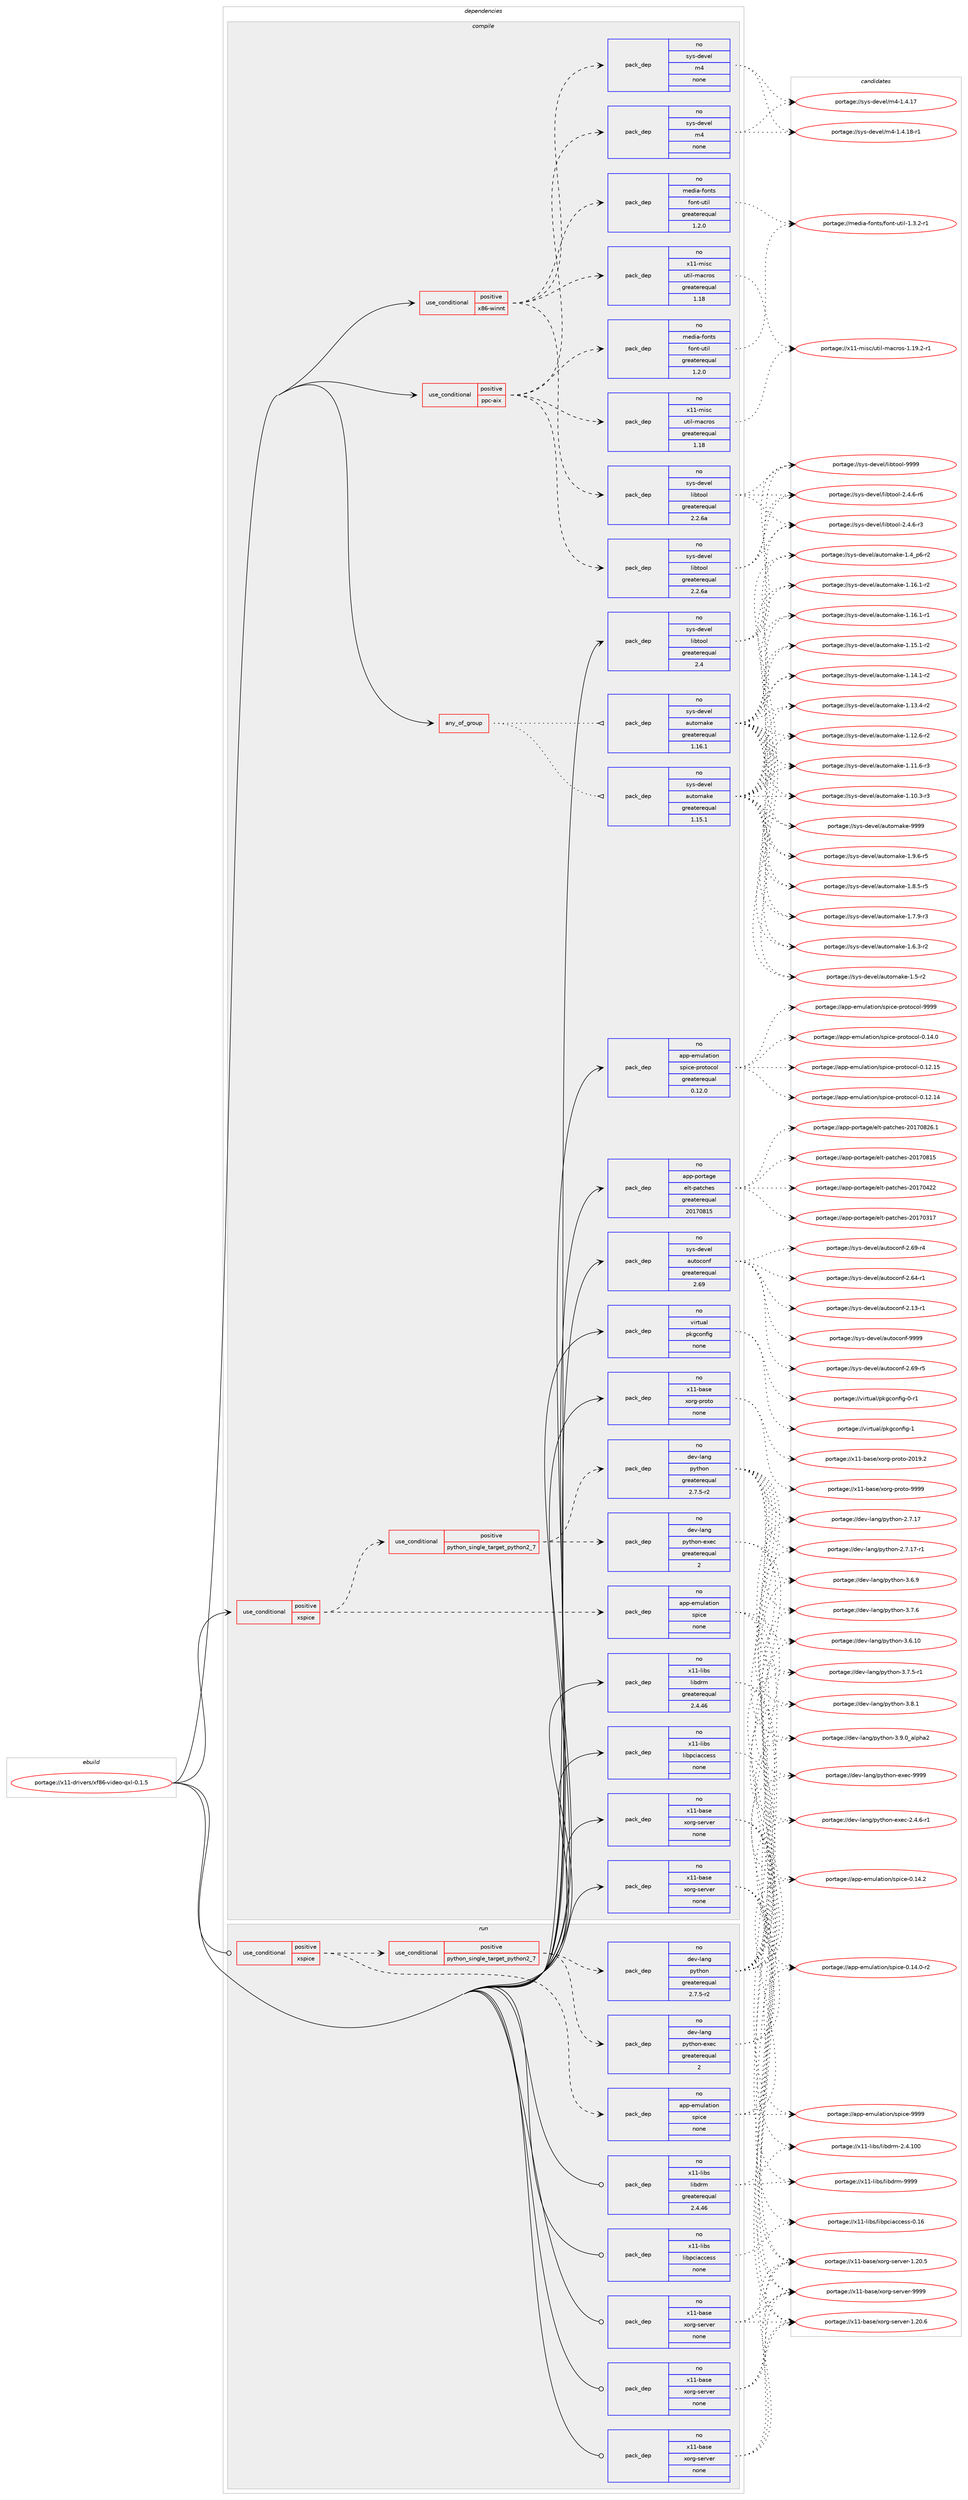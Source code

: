 digraph prolog {

# *************
# Graph options
# *************

newrank=true;
concentrate=true;
compound=true;
graph [rankdir=LR,fontname=Helvetica,fontsize=10,ranksep=1.5];#, ranksep=2.5, nodesep=0.2];
edge  [arrowhead=vee];
node  [fontname=Helvetica,fontsize=10];

# **********
# The ebuild
# **********

subgraph cluster_leftcol {
color=gray;
rank=same;
label=<<i>ebuild</i>>;
id [label="portage://x11-drivers/xf86-video-qxl-0.1.5", color=red, width=4, href="../x11-drivers/xf86-video-qxl-0.1.5.svg"];
}

# ****************
# The dependencies
# ****************

subgraph cluster_midcol {
color=gray;
label=<<i>dependencies</i>>;
subgraph cluster_compile {
fillcolor="#eeeeee";
style=filled;
label=<<i>compile</i>>;
subgraph any369 {
dependency21132 [label=<<TABLE BORDER="0" CELLBORDER="1" CELLSPACING="0" CELLPADDING="4"><TR><TD CELLPADDING="10">any_of_group</TD></TR></TABLE>>, shape=none, color=red];subgraph pack17660 {
dependency21133 [label=<<TABLE BORDER="0" CELLBORDER="1" CELLSPACING="0" CELLPADDING="4" WIDTH="220"><TR><TD ROWSPAN="6" CELLPADDING="30">pack_dep</TD></TR><TR><TD WIDTH="110">no</TD></TR><TR><TD>sys-devel</TD></TR><TR><TD>automake</TD></TR><TR><TD>greaterequal</TD></TR><TR><TD>1.16.1</TD></TR></TABLE>>, shape=none, color=blue];
}
dependency21132:e -> dependency21133:w [weight=20,style="dotted",arrowhead="oinv"];
subgraph pack17661 {
dependency21134 [label=<<TABLE BORDER="0" CELLBORDER="1" CELLSPACING="0" CELLPADDING="4" WIDTH="220"><TR><TD ROWSPAN="6" CELLPADDING="30">pack_dep</TD></TR><TR><TD WIDTH="110">no</TD></TR><TR><TD>sys-devel</TD></TR><TR><TD>automake</TD></TR><TR><TD>greaterequal</TD></TR><TR><TD>1.15.1</TD></TR></TABLE>>, shape=none, color=blue];
}
dependency21132:e -> dependency21134:w [weight=20,style="dotted",arrowhead="oinv"];
}
id:e -> dependency21132:w [weight=20,style="solid",arrowhead="vee"];
subgraph cond3090 {
dependency21135 [label=<<TABLE BORDER="0" CELLBORDER="1" CELLSPACING="0" CELLPADDING="4"><TR><TD ROWSPAN="3" CELLPADDING="10">use_conditional</TD></TR><TR><TD>positive</TD></TR><TR><TD>ppc-aix</TD></TR></TABLE>>, shape=none, color=red];
subgraph pack17662 {
dependency21136 [label=<<TABLE BORDER="0" CELLBORDER="1" CELLSPACING="0" CELLPADDING="4" WIDTH="220"><TR><TD ROWSPAN="6" CELLPADDING="30">pack_dep</TD></TR><TR><TD WIDTH="110">no</TD></TR><TR><TD>sys-devel</TD></TR><TR><TD>libtool</TD></TR><TR><TD>greaterequal</TD></TR><TR><TD>2.2.6a</TD></TR></TABLE>>, shape=none, color=blue];
}
dependency21135:e -> dependency21136:w [weight=20,style="dashed",arrowhead="vee"];
subgraph pack17663 {
dependency21137 [label=<<TABLE BORDER="0" CELLBORDER="1" CELLSPACING="0" CELLPADDING="4" WIDTH="220"><TR><TD ROWSPAN="6" CELLPADDING="30">pack_dep</TD></TR><TR><TD WIDTH="110">no</TD></TR><TR><TD>sys-devel</TD></TR><TR><TD>m4</TD></TR><TR><TD>none</TD></TR><TR><TD></TD></TR></TABLE>>, shape=none, color=blue];
}
dependency21135:e -> dependency21137:w [weight=20,style="dashed",arrowhead="vee"];
subgraph pack17664 {
dependency21138 [label=<<TABLE BORDER="0" CELLBORDER="1" CELLSPACING="0" CELLPADDING="4" WIDTH="220"><TR><TD ROWSPAN="6" CELLPADDING="30">pack_dep</TD></TR><TR><TD WIDTH="110">no</TD></TR><TR><TD>x11-misc</TD></TR><TR><TD>util-macros</TD></TR><TR><TD>greaterequal</TD></TR><TR><TD>1.18</TD></TR></TABLE>>, shape=none, color=blue];
}
dependency21135:e -> dependency21138:w [weight=20,style="dashed",arrowhead="vee"];
subgraph pack17665 {
dependency21139 [label=<<TABLE BORDER="0" CELLBORDER="1" CELLSPACING="0" CELLPADDING="4" WIDTH="220"><TR><TD ROWSPAN="6" CELLPADDING="30">pack_dep</TD></TR><TR><TD WIDTH="110">no</TD></TR><TR><TD>media-fonts</TD></TR><TR><TD>font-util</TD></TR><TR><TD>greaterequal</TD></TR><TR><TD>1.2.0</TD></TR></TABLE>>, shape=none, color=blue];
}
dependency21135:e -> dependency21139:w [weight=20,style="dashed",arrowhead="vee"];
}
id:e -> dependency21135:w [weight=20,style="solid",arrowhead="vee"];
subgraph cond3091 {
dependency21140 [label=<<TABLE BORDER="0" CELLBORDER="1" CELLSPACING="0" CELLPADDING="4"><TR><TD ROWSPAN="3" CELLPADDING="10">use_conditional</TD></TR><TR><TD>positive</TD></TR><TR><TD>x86-winnt</TD></TR></TABLE>>, shape=none, color=red];
subgraph pack17666 {
dependency21141 [label=<<TABLE BORDER="0" CELLBORDER="1" CELLSPACING="0" CELLPADDING="4" WIDTH="220"><TR><TD ROWSPAN="6" CELLPADDING="30">pack_dep</TD></TR><TR><TD WIDTH="110">no</TD></TR><TR><TD>sys-devel</TD></TR><TR><TD>libtool</TD></TR><TR><TD>greaterequal</TD></TR><TR><TD>2.2.6a</TD></TR></TABLE>>, shape=none, color=blue];
}
dependency21140:e -> dependency21141:w [weight=20,style="dashed",arrowhead="vee"];
subgraph pack17667 {
dependency21142 [label=<<TABLE BORDER="0" CELLBORDER="1" CELLSPACING="0" CELLPADDING="4" WIDTH="220"><TR><TD ROWSPAN="6" CELLPADDING="30">pack_dep</TD></TR><TR><TD WIDTH="110">no</TD></TR><TR><TD>sys-devel</TD></TR><TR><TD>m4</TD></TR><TR><TD>none</TD></TR><TR><TD></TD></TR></TABLE>>, shape=none, color=blue];
}
dependency21140:e -> dependency21142:w [weight=20,style="dashed",arrowhead="vee"];
subgraph pack17668 {
dependency21143 [label=<<TABLE BORDER="0" CELLBORDER="1" CELLSPACING="0" CELLPADDING="4" WIDTH="220"><TR><TD ROWSPAN="6" CELLPADDING="30">pack_dep</TD></TR><TR><TD WIDTH="110">no</TD></TR><TR><TD>x11-misc</TD></TR><TR><TD>util-macros</TD></TR><TR><TD>greaterequal</TD></TR><TR><TD>1.18</TD></TR></TABLE>>, shape=none, color=blue];
}
dependency21140:e -> dependency21143:w [weight=20,style="dashed",arrowhead="vee"];
subgraph pack17669 {
dependency21144 [label=<<TABLE BORDER="0" CELLBORDER="1" CELLSPACING="0" CELLPADDING="4" WIDTH="220"><TR><TD ROWSPAN="6" CELLPADDING="30">pack_dep</TD></TR><TR><TD WIDTH="110">no</TD></TR><TR><TD>media-fonts</TD></TR><TR><TD>font-util</TD></TR><TR><TD>greaterequal</TD></TR><TR><TD>1.2.0</TD></TR></TABLE>>, shape=none, color=blue];
}
dependency21140:e -> dependency21144:w [weight=20,style="dashed",arrowhead="vee"];
}
id:e -> dependency21140:w [weight=20,style="solid",arrowhead="vee"];
subgraph cond3092 {
dependency21145 [label=<<TABLE BORDER="0" CELLBORDER="1" CELLSPACING="0" CELLPADDING="4"><TR><TD ROWSPAN="3" CELLPADDING="10">use_conditional</TD></TR><TR><TD>positive</TD></TR><TR><TD>xspice</TD></TR></TABLE>>, shape=none, color=red];
subgraph pack17670 {
dependency21146 [label=<<TABLE BORDER="0" CELLBORDER="1" CELLSPACING="0" CELLPADDING="4" WIDTH="220"><TR><TD ROWSPAN="6" CELLPADDING="30">pack_dep</TD></TR><TR><TD WIDTH="110">no</TD></TR><TR><TD>app-emulation</TD></TR><TR><TD>spice</TD></TR><TR><TD>none</TD></TR><TR><TD></TD></TR></TABLE>>, shape=none, color=blue];
}
dependency21145:e -> dependency21146:w [weight=20,style="dashed",arrowhead="vee"];
subgraph cond3093 {
dependency21147 [label=<<TABLE BORDER="0" CELLBORDER="1" CELLSPACING="0" CELLPADDING="4"><TR><TD ROWSPAN="3" CELLPADDING="10">use_conditional</TD></TR><TR><TD>positive</TD></TR><TR><TD>python_single_target_python2_7</TD></TR></TABLE>>, shape=none, color=red];
subgraph pack17671 {
dependency21148 [label=<<TABLE BORDER="0" CELLBORDER="1" CELLSPACING="0" CELLPADDING="4" WIDTH="220"><TR><TD ROWSPAN="6" CELLPADDING="30">pack_dep</TD></TR><TR><TD WIDTH="110">no</TD></TR><TR><TD>dev-lang</TD></TR><TR><TD>python</TD></TR><TR><TD>greaterequal</TD></TR><TR><TD>2.7.5-r2</TD></TR></TABLE>>, shape=none, color=blue];
}
dependency21147:e -> dependency21148:w [weight=20,style="dashed",arrowhead="vee"];
subgraph pack17672 {
dependency21149 [label=<<TABLE BORDER="0" CELLBORDER="1" CELLSPACING="0" CELLPADDING="4" WIDTH="220"><TR><TD ROWSPAN="6" CELLPADDING="30">pack_dep</TD></TR><TR><TD WIDTH="110">no</TD></TR><TR><TD>dev-lang</TD></TR><TR><TD>python-exec</TD></TR><TR><TD>greaterequal</TD></TR><TR><TD>2</TD></TR></TABLE>>, shape=none, color=blue];
}
dependency21147:e -> dependency21149:w [weight=20,style="dashed",arrowhead="vee"];
}
dependency21145:e -> dependency21147:w [weight=20,style="dashed",arrowhead="vee"];
}
id:e -> dependency21145:w [weight=20,style="solid",arrowhead="vee"];
subgraph pack17673 {
dependency21150 [label=<<TABLE BORDER="0" CELLBORDER="1" CELLSPACING="0" CELLPADDING="4" WIDTH="220"><TR><TD ROWSPAN="6" CELLPADDING="30">pack_dep</TD></TR><TR><TD WIDTH="110">no</TD></TR><TR><TD>app-emulation</TD></TR><TR><TD>spice-protocol</TD></TR><TR><TD>greaterequal</TD></TR><TR><TD>0.12.0</TD></TR></TABLE>>, shape=none, color=blue];
}
id:e -> dependency21150:w [weight=20,style="solid",arrowhead="vee"];
subgraph pack17674 {
dependency21151 [label=<<TABLE BORDER="0" CELLBORDER="1" CELLSPACING="0" CELLPADDING="4" WIDTH="220"><TR><TD ROWSPAN="6" CELLPADDING="30">pack_dep</TD></TR><TR><TD WIDTH="110">no</TD></TR><TR><TD>app-portage</TD></TR><TR><TD>elt-patches</TD></TR><TR><TD>greaterequal</TD></TR><TR><TD>20170815</TD></TR></TABLE>>, shape=none, color=blue];
}
id:e -> dependency21151:w [weight=20,style="solid",arrowhead="vee"];
subgraph pack17675 {
dependency21152 [label=<<TABLE BORDER="0" CELLBORDER="1" CELLSPACING="0" CELLPADDING="4" WIDTH="220"><TR><TD ROWSPAN="6" CELLPADDING="30">pack_dep</TD></TR><TR><TD WIDTH="110">no</TD></TR><TR><TD>sys-devel</TD></TR><TR><TD>autoconf</TD></TR><TR><TD>greaterequal</TD></TR><TR><TD>2.69</TD></TR></TABLE>>, shape=none, color=blue];
}
id:e -> dependency21152:w [weight=20,style="solid",arrowhead="vee"];
subgraph pack17676 {
dependency21153 [label=<<TABLE BORDER="0" CELLBORDER="1" CELLSPACING="0" CELLPADDING="4" WIDTH="220"><TR><TD ROWSPAN="6" CELLPADDING="30">pack_dep</TD></TR><TR><TD WIDTH="110">no</TD></TR><TR><TD>sys-devel</TD></TR><TR><TD>libtool</TD></TR><TR><TD>greaterequal</TD></TR><TR><TD>2.4</TD></TR></TABLE>>, shape=none, color=blue];
}
id:e -> dependency21153:w [weight=20,style="solid",arrowhead="vee"];
subgraph pack17677 {
dependency21154 [label=<<TABLE BORDER="0" CELLBORDER="1" CELLSPACING="0" CELLPADDING="4" WIDTH="220"><TR><TD ROWSPAN="6" CELLPADDING="30">pack_dep</TD></TR><TR><TD WIDTH="110">no</TD></TR><TR><TD>virtual</TD></TR><TR><TD>pkgconfig</TD></TR><TR><TD>none</TD></TR><TR><TD></TD></TR></TABLE>>, shape=none, color=blue];
}
id:e -> dependency21154:w [weight=20,style="solid",arrowhead="vee"];
subgraph pack17678 {
dependency21155 [label=<<TABLE BORDER="0" CELLBORDER="1" CELLSPACING="0" CELLPADDING="4" WIDTH="220"><TR><TD ROWSPAN="6" CELLPADDING="30">pack_dep</TD></TR><TR><TD WIDTH="110">no</TD></TR><TR><TD>x11-base</TD></TR><TR><TD>xorg-proto</TD></TR><TR><TD>none</TD></TR><TR><TD></TD></TR></TABLE>>, shape=none, color=blue];
}
id:e -> dependency21155:w [weight=20,style="solid",arrowhead="vee"];
subgraph pack17679 {
dependency21156 [label=<<TABLE BORDER="0" CELLBORDER="1" CELLSPACING="0" CELLPADDING="4" WIDTH="220"><TR><TD ROWSPAN="6" CELLPADDING="30">pack_dep</TD></TR><TR><TD WIDTH="110">no</TD></TR><TR><TD>x11-base</TD></TR><TR><TD>xorg-server</TD></TR><TR><TD>none</TD></TR><TR><TD></TD></TR></TABLE>>, shape=none, color=blue];
}
id:e -> dependency21156:w [weight=20,style="solid",arrowhead="vee"];
subgraph pack17680 {
dependency21157 [label=<<TABLE BORDER="0" CELLBORDER="1" CELLSPACING="0" CELLPADDING="4" WIDTH="220"><TR><TD ROWSPAN="6" CELLPADDING="30">pack_dep</TD></TR><TR><TD WIDTH="110">no</TD></TR><TR><TD>x11-base</TD></TR><TR><TD>xorg-server</TD></TR><TR><TD>none</TD></TR><TR><TD></TD></TR></TABLE>>, shape=none, color=blue];
}
id:e -> dependency21157:w [weight=20,style="solid",arrowhead="vee"];
subgraph pack17681 {
dependency21158 [label=<<TABLE BORDER="0" CELLBORDER="1" CELLSPACING="0" CELLPADDING="4" WIDTH="220"><TR><TD ROWSPAN="6" CELLPADDING="30">pack_dep</TD></TR><TR><TD WIDTH="110">no</TD></TR><TR><TD>x11-libs</TD></TR><TR><TD>libdrm</TD></TR><TR><TD>greaterequal</TD></TR><TR><TD>2.4.46</TD></TR></TABLE>>, shape=none, color=blue];
}
id:e -> dependency21158:w [weight=20,style="solid",arrowhead="vee"];
subgraph pack17682 {
dependency21159 [label=<<TABLE BORDER="0" CELLBORDER="1" CELLSPACING="0" CELLPADDING="4" WIDTH="220"><TR><TD ROWSPAN="6" CELLPADDING="30">pack_dep</TD></TR><TR><TD WIDTH="110">no</TD></TR><TR><TD>x11-libs</TD></TR><TR><TD>libpciaccess</TD></TR><TR><TD>none</TD></TR><TR><TD></TD></TR></TABLE>>, shape=none, color=blue];
}
id:e -> dependency21159:w [weight=20,style="solid",arrowhead="vee"];
}
subgraph cluster_compileandrun {
fillcolor="#eeeeee";
style=filled;
label=<<i>compile and run</i>>;
}
subgraph cluster_run {
fillcolor="#eeeeee";
style=filled;
label=<<i>run</i>>;
subgraph cond3094 {
dependency21160 [label=<<TABLE BORDER="0" CELLBORDER="1" CELLSPACING="0" CELLPADDING="4"><TR><TD ROWSPAN="3" CELLPADDING="10">use_conditional</TD></TR><TR><TD>positive</TD></TR><TR><TD>xspice</TD></TR></TABLE>>, shape=none, color=red];
subgraph pack17683 {
dependency21161 [label=<<TABLE BORDER="0" CELLBORDER="1" CELLSPACING="0" CELLPADDING="4" WIDTH="220"><TR><TD ROWSPAN="6" CELLPADDING="30">pack_dep</TD></TR><TR><TD WIDTH="110">no</TD></TR><TR><TD>app-emulation</TD></TR><TR><TD>spice</TD></TR><TR><TD>none</TD></TR><TR><TD></TD></TR></TABLE>>, shape=none, color=blue];
}
dependency21160:e -> dependency21161:w [weight=20,style="dashed",arrowhead="vee"];
subgraph cond3095 {
dependency21162 [label=<<TABLE BORDER="0" CELLBORDER="1" CELLSPACING="0" CELLPADDING="4"><TR><TD ROWSPAN="3" CELLPADDING="10">use_conditional</TD></TR><TR><TD>positive</TD></TR><TR><TD>python_single_target_python2_7</TD></TR></TABLE>>, shape=none, color=red];
subgraph pack17684 {
dependency21163 [label=<<TABLE BORDER="0" CELLBORDER="1" CELLSPACING="0" CELLPADDING="4" WIDTH="220"><TR><TD ROWSPAN="6" CELLPADDING="30">pack_dep</TD></TR><TR><TD WIDTH="110">no</TD></TR><TR><TD>dev-lang</TD></TR><TR><TD>python</TD></TR><TR><TD>greaterequal</TD></TR><TR><TD>2.7.5-r2</TD></TR></TABLE>>, shape=none, color=blue];
}
dependency21162:e -> dependency21163:w [weight=20,style="dashed",arrowhead="vee"];
subgraph pack17685 {
dependency21164 [label=<<TABLE BORDER="0" CELLBORDER="1" CELLSPACING="0" CELLPADDING="4" WIDTH="220"><TR><TD ROWSPAN="6" CELLPADDING="30">pack_dep</TD></TR><TR><TD WIDTH="110">no</TD></TR><TR><TD>dev-lang</TD></TR><TR><TD>python-exec</TD></TR><TR><TD>greaterequal</TD></TR><TR><TD>2</TD></TR></TABLE>>, shape=none, color=blue];
}
dependency21162:e -> dependency21164:w [weight=20,style="dashed",arrowhead="vee"];
}
dependency21160:e -> dependency21162:w [weight=20,style="dashed",arrowhead="vee"];
}
id:e -> dependency21160:w [weight=20,style="solid",arrowhead="odot"];
subgraph pack17686 {
dependency21165 [label=<<TABLE BORDER="0" CELLBORDER="1" CELLSPACING="0" CELLPADDING="4" WIDTH="220"><TR><TD ROWSPAN="6" CELLPADDING="30">pack_dep</TD></TR><TR><TD WIDTH="110">no</TD></TR><TR><TD>x11-base</TD></TR><TR><TD>xorg-server</TD></TR><TR><TD>none</TD></TR><TR><TD></TD></TR></TABLE>>, shape=none, color=blue];
}
id:e -> dependency21165:w [weight=20,style="solid",arrowhead="odot"];
subgraph pack17687 {
dependency21166 [label=<<TABLE BORDER="0" CELLBORDER="1" CELLSPACING="0" CELLPADDING="4" WIDTH="220"><TR><TD ROWSPAN="6" CELLPADDING="30">pack_dep</TD></TR><TR><TD WIDTH="110">no</TD></TR><TR><TD>x11-base</TD></TR><TR><TD>xorg-server</TD></TR><TR><TD>none</TD></TR><TR><TD></TD></TR></TABLE>>, shape=none, color=blue];
}
id:e -> dependency21166:w [weight=20,style="solid",arrowhead="odot"];
subgraph pack17688 {
dependency21167 [label=<<TABLE BORDER="0" CELLBORDER="1" CELLSPACING="0" CELLPADDING="4" WIDTH="220"><TR><TD ROWSPAN="6" CELLPADDING="30">pack_dep</TD></TR><TR><TD WIDTH="110">no</TD></TR><TR><TD>x11-base</TD></TR><TR><TD>xorg-server</TD></TR><TR><TD>none</TD></TR><TR><TD></TD></TR></TABLE>>, shape=none, color=blue];
}
id:e -> dependency21167:w [weight=20,style="solid",arrowhead="odot"];
subgraph pack17689 {
dependency21168 [label=<<TABLE BORDER="0" CELLBORDER="1" CELLSPACING="0" CELLPADDING="4" WIDTH="220"><TR><TD ROWSPAN="6" CELLPADDING="30">pack_dep</TD></TR><TR><TD WIDTH="110">no</TD></TR><TR><TD>x11-libs</TD></TR><TR><TD>libdrm</TD></TR><TR><TD>greaterequal</TD></TR><TR><TD>2.4.46</TD></TR></TABLE>>, shape=none, color=blue];
}
id:e -> dependency21168:w [weight=20,style="solid",arrowhead="odot"];
subgraph pack17690 {
dependency21169 [label=<<TABLE BORDER="0" CELLBORDER="1" CELLSPACING="0" CELLPADDING="4" WIDTH="220"><TR><TD ROWSPAN="6" CELLPADDING="30">pack_dep</TD></TR><TR><TD WIDTH="110">no</TD></TR><TR><TD>x11-libs</TD></TR><TR><TD>libpciaccess</TD></TR><TR><TD>none</TD></TR><TR><TD></TD></TR></TABLE>>, shape=none, color=blue];
}
id:e -> dependency21169:w [weight=20,style="solid",arrowhead="odot"];
}
}

# **************
# The candidates
# **************

subgraph cluster_choices {
rank=same;
color=gray;
label=<<i>candidates</i>>;

subgraph choice17660 {
color=black;
nodesep=1;
choice115121115451001011181011084797117116111109971071014557575757 [label="portage://sys-devel/automake-9999", color=red, width=4,href="../sys-devel/automake-9999.svg"];
choice115121115451001011181011084797117116111109971071014549465746544511453 [label="portage://sys-devel/automake-1.9.6-r5", color=red, width=4,href="../sys-devel/automake-1.9.6-r5.svg"];
choice115121115451001011181011084797117116111109971071014549465646534511453 [label="portage://sys-devel/automake-1.8.5-r5", color=red, width=4,href="../sys-devel/automake-1.8.5-r5.svg"];
choice115121115451001011181011084797117116111109971071014549465546574511451 [label="portage://sys-devel/automake-1.7.9-r3", color=red, width=4,href="../sys-devel/automake-1.7.9-r3.svg"];
choice115121115451001011181011084797117116111109971071014549465446514511450 [label="portage://sys-devel/automake-1.6.3-r2", color=red, width=4,href="../sys-devel/automake-1.6.3-r2.svg"];
choice11512111545100101118101108479711711611110997107101454946534511450 [label="portage://sys-devel/automake-1.5-r2", color=red, width=4,href="../sys-devel/automake-1.5-r2.svg"];
choice115121115451001011181011084797117116111109971071014549465295112544511450 [label="portage://sys-devel/automake-1.4_p6-r2", color=red, width=4,href="../sys-devel/automake-1.4_p6-r2.svg"];
choice11512111545100101118101108479711711611110997107101454946495446494511450 [label="portage://sys-devel/automake-1.16.1-r2", color=red, width=4,href="../sys-devel/automake-1.16.1-r2.svg"];
choice11512111545100101118101108479711711611110997107101454946495446494511449 [label="portage://sys-devel/automake-1.16.1-r1", color=red, width=4,href="../sys-devel/automake-1.16.1-r1.svg"];
choice11512111545100101118101108479711711611110997107101454946495346494511450 [label="portage://sys-devel/automake-1.15.1-r2", color=red, width=4,href="../sys-devel/automake-1.15.1-r2.svg"];
choice11512111545100101118101108479711711611110997107101454946495246494511450 [label="portage://sys-devel/automake-1.14.1-r2", color=red, width=4,href="../sys-devel/automake-1.14.1-r2.svg"];
choice11512111545100101118101108479711711611110997107101454946495146524511450 [label="portage://sys-devel/automake-1.13.4-r2", color=red, width=4,href="../sys-devel/automake-1.13.4-r2.svg"];
choice11512111545100101118101108479711711611110997107101454946495046544511450 [label="portage://sys-devel/automake-1.12.6-r2", color=red, width=4,href="../sys-devel/automake-1.12.6-r2.svg"];
choice11512111545100101118101108479711711611110997107101454946494946544511451 [label="portage://sys-devel/automake-1.11.6-r3", color=red, width=4,href="../sys-devel/automake-1.11.6-r3.svg"];
choice11512111545100101118101108479711711611110997107101454946494846514511451 [label="portage://sys-devel/automake-1.10.3-r3", color=red, width=4,href="../sys-devel/automake-1.10.3-r3.svg"];
dependency21133:e -> choice115121115451001011181011084797117116111109971071014557575757:w [style=dotted,weight="100"];
dependency21133:e -> choice115121115451001011181011084797117116111109971071014549465746544511453:w [style=dotted,weight="100"];
dependency21133:e -> choice115121115451001011181011084797117116111109971071014549465646534511453:w [style=dotted,weight="100"];
dependency21133:e -> choice115121115451001011181011084797117116111109971071014549465546574511451:w [style=dotted,weight="100"];
dependency21133:e -> choice115121115451001011181011084797117116111109971071014549465446514511450:w [style=dotted,weight="100"];
dependency21133:e -> choice11512111545100101118101108479711711611110997107101454946534511450:w [style=dotted,weight="100"];
dependency21133:e -> choice115121115451001011181011084797117116111109971071014549465295112544511450:w [style=dotted,weight="100"];
dependency21133:e -> choice11512111545100101118101108479711711611110997107101454946495446494511450:w [style=dotted,weight="100"];
dependency21133:e -> choice11512111545100101118101108479711711611110997107101454946495446494511449:w [style=dotted,weight="100"];
dependency21133:e -> choice11512111545100101118101108479711711611110997107101454946495346494511450:w [style=dotted,weight="100"];
dependency21133:e -> choice11512111545100101118101108479711711611110997107101454946495246494511450:w [style=dotted,weight="100"];
dependency21133:e -> choice11512111545100101118101108479711711611110997107101454946495146524511450:w [style=dotted,weight="100"];
dependency21133:e -> choice11512111545100101118101108479711711611110997107101454946495046544511450:w [style=dotted,weight="100"];
dependency21133:e -> choice11512111545100101118101108479711711611110997107101454946494946544511451:w [style=dotted,weight="100"];
dependency21133:e -> choice11512111545100101118101108479711711611110997107101454946494846514511451:w [style=dotted,weight="100"];
}
subgraph choice17661 {
color=black;
nodesep=1;
choice115121115451001011181011084797117116111109971071014557575757 [label="portage://sys-devel/automake-9999", color=red, width=4,href="../sys-devel/automake-9999.svg"];
choice115121115451001011181011084797117116111109971071014549465746544511453 [label="portage://sys-devel/automake-1.9.6-r5", color=red, width=4,href="../sys-devel/automake-1.9.6-r5.svg"];
choice115121115451001011181011084797117116111109971071014549465646534511453 [label="portage://sys-devel/automake-1.8.5-r5", color=red, width=4,href="../sys-devel/automake-1.8.5-r5.svg"];
choice115121115451001011181011084797117116111109971071014549465546574511451 [label="portage://sys-devel/automake-1.7.9-r3", color=red, width=4,href="../sys-devel/automake-1.7.9-r3.svg"];
choice115121115451001011181011084797117116111109971071014549465446514511450 [label="portage://sys-devel/automake-1.6.3-r2", color=red, width=4,href="../sys-devel/automake-1.6.3-r2.svg"];
choice11512111545100101118101108479711711611110997107101454946534511450 [label="portage://sys-devel/automake-1.5-r2", color=red, width=4,href="../sys-devel/automake-1.5-r2.svg"];
choice115121115451001011181011084797117116111109971071014549465295112544511450 [label="portage://sys-devel/automake-1.4_p6-r2", color=red, width=4,href="../sys-devel/automake-1.4_p6-r2.svg"];
choice11512111545100101118101108479711711611110997107101454946495446494511450 [label="portage://sys-devel/automake-1.16.1-r2", color=red, width=4,href="../sys-devel/automake-1.16.1-r2.svg"];
choice11512111545100101118101108479711711611110997107101454946495446494511449 [label="portage://sys-devel/automake-1.16.1-r1", color=red, width=4,href="../sys-devel/automake-1.16.1-r1.svg"];
choice11512111545100101118101108479711711611110997107101454946495346494511450 [label="portage://sys-devel/automake-1.15.1-r2", color=red, width=4,href="../sys-devel/automake-1.15.1-r2.svg"];
choice11512111545100101118101108479711711611110997107101454946495246494511450 [label="portage://sys-devel/automake-1.14.1-r2", color=red, width=4,href="../sys-devel/automake-1.14.1-r2.svg"];
choice11512111545100101118101108479711711611110997107101454946495146524511450 [label="portage://sys-devel/automake-1.13.4-r2", color=red, width=4,href="../sys-devel/automake-1.13.4-r2.svg"];
choice11512111545100101118101108479711711611110997107101454946495046544511450 [label="portage://sys-devel/automake-1.12.6-r2", color=red, width=4,href="../sys-devel/automake-1.12.6-r2.svg"];
choice11512111545100101118101108479711711611110997107101454946494946544511451 [label="portage://sys-devel/automake-1.11.6-r3", color=red, width=4,href="../sys-devel/automake-1.11.6-r3.svg"];
choice11512111545100101118101108479711711611110997107101454946494846514511451 [label="portage://sys-devel/automake-1.10.3-r3", color=red, width=4,href="../sys-devel/automake-1.10.3-r3.svg"];
dependency21134:e -> choice115121115451001011181011084797117116111109971071014557575757:w [style=dotted,weight="100"];
dependency21134:e -> choice115121115451001011181011084797117116111109971071014549465746544511453:w [style=dotted,weight="100"];
dependency21134:e -> choice115121115451001011181011084797117116111109971071014549465646534511453:w [style=dotted,weight="100"];
dependency21134:e -> choice115121115451001011181011084797117116111109971071014549465546574511451:w [style=dotted,weight="100"];
dependency21134:e -> choice115121115451001011181011084797117116111109971071014549465446514511450:w [style=dotted,weight="100"];
dependency21134:e -> choice11512111545100101118101108479711711611110997107101454946534511450:w [style=dotted,weight="100"];
dependency21134:e -> choice115121115451001011181011084797117116111109971071014549465295112544511450:w [style=dotted,weight="100"];
dependency21134:e -> choice11512111545100101118101108479711711611110997107101454946495446494511450:w [style=dotted,weight="100"];
dependency21134:e -> choice11512111545100101118101108479711711611110997107101454946495446494511449:w [style=dotted,weight="100"];
dependency21134:e -> choice11512111545100101118101108479711711611110997107101454946495346494511450:w [style=dotted,weight="100"];
dependency21134:e -> choice11512111545100101118101108479711711611110997107101454946495246494511450:w [style=dotted,weight="100"];
dependency21134:e -> choice11512111545100101118101108479711711611110997107101454946495146524511450:w [style=dotted,weight="100"];
dependency21134:e -> choice11512111545100101118101108479711711611110997107101454946495046544511450:w [style=dotted,weight="100"];
dependency21134:e -> choice11512111545100101118101108479711711611110997107101454946494946544511451:w [style=dotted,weight="100"];
dependency21134:e -> choice11512111545100101118101108479711711611110997107101454946494846514511451:w [style=dotted,weight="100"];
}
subgraph choice17662 {
color=black;
nodesep=1;
choice1151211154510010111810110847108105981161111111084557575757 [label="portage://sys-devel/libtool-9999", color=red, width=4,href="../sys-devel/libtool-9999.svg"];
choice1151211154510010111810110847108105981161111111084550465246544511454 [label="portage://sys-devel/libtool-2.4.6-r6", color=red, width=4,href="../sys-devel/libtool-2.4.6-r6.svg"];
choice1151211154510010111810110847108105981161111111084550465246544511451 [label="portage://sys-devel/libtool-2.4.6-r3", color=red, width=4,href="../sys-devel/libtool-2.4.6-r3.svg"];
dependency21136:e -> choice1151211154510010111810110847108105981161111111084557575757:w [style=dotted,weight="100"];
dependency21136:e -> choice1151211154510010111810110847108105981161111111084550465246544511454:w [style=dotted,weight="100"];
dependency21136:e -> choice1151211154510010111810110847108105981161111111084550465246544511451:w [style=dotted,weight="100"];
}
subgraph choice17663 {
color=black;
nodesep=1;
choice115121115451001011181011084710952454946524649564511449 [label="portage://sys-devel/m4-1.4.18-r1", color=red, width=4,href="../sys-devel/m4-1.4.18-r1.svg"];
choice11512111545100101118101108471095245494652464955 [label="portage://sys-devel/m4-1.4.17", color=red, width=4,href="../sys-devel/m4-1.4.17.svg"];
dependency21137:e -> choice115121115451001011181011084710952454946524649564511449:w [style=dotted,weight="100"];
dependency21137:e -> choice11512111545100101118101108471095245494652464955:w [style=dotted,weight="100"];
}
subgraph choice17664 {
color=black;
nodesep=1;
choice1204949451091051159947117116105108451099799114111115454946495746504511449 [label="portage://x11-misc/util-macros-1.19.2-r1", color=red, width=4,href="../x11-misc/util-macros-1.19.2-r1.svg"];
dependency21138:e -> choice1204949451091051159947117116105108451099799114111115454946495746504511449:w [style=dotted,weight="100"];
}
subgraph choice17665 {
color=black;
nodesep=1;
choice109101100105974510211111011611547102111110116451171161051084549465146504511449 [label="portage://media-fonts/font-util-1.3.2-r1", color=red, width=4,href="../media-fonts/font-util-1.3.2-r1.svg"];
dependency21139:e -> choice109101100105974510211111011611547102111110116451171161051084549465146504511449:w [style=dotted,weight="100"];
}
subgraph choice17666 {
color=black;
nodesep=1;
choice1151211154510010111810110847108105981161111111084557575757 [label="portage://sys-devel/libtool-9999", color=red, width=4,href="../sys-devel/libtool-9999.svg"];
choice1151211154510010111810110847108105981161111111084550465246544511454 [label="portage://sys-devel/libtool-2.4.6-r6", color=red, width=4,href="../sys-devel/libtool-2.4.6-r6.svg"];
choice1151211154510010111810110847108105981161111111084550465246544511451 [label="portage://sys-devel/libtool-2.4.6-r3", color=red, width=4,href="../sys-devel/libtool-2.4.6-r3.svg"];
dependency21141:e -> choice1151211154510010111810110847108105981161111111084557575757:w [style=dotted,weight="100"];
dependency21141:e -> choice1151211154510010111810110847108105981161111111084550465246544511454:w [style=dotted,weight="100"];
dependency21141:e -> choice1151211154510010111810110847108105981161111111084550465246544511451:w [style=dotted,weight="100"];
}
subgraph choice17667 {
color=black;
nodesep=1;
choice115121115451001011181011084710952454946524649564511449 [label="portage://sys-devel/m4-1.4.18-r1", color=red, width=4,href="../sys-devel/m4-1.4.18-r1.svg"];
choice11512111545100101118101108471095245494652464955 [label="portage://sys-devel/m4-1.4.17", color=red, width=4,href="../sys-devel/m4-1.4.17.svg"];
dependency21142:e -> choice115121115451001011181011084710952454946524649564511449:w [style=dotted,weight="100"];
dependency21142:e -> choice11512111545100101118101108471095245494652464955:w [style=dotted,weight="100"];
}
subgraph choice17668 {
color=black;
nodesep=1;
choice1204949451091051159947117116105108451099799114111115454946495746504511449 [label="portage://x11-misc/util-macros-1.19.2-r1", color=red, width=4,href="../x11-misc/util-macros-1.19.2-r1.svg"];
dependency21143:e -> choice1204949451091051159947117116105108451099799114111115454946495746504511449:w [style=dotted,weight="100"];
}
subgraph choice17669 {
color=black;
nodesep=1;
choice109101100105974510211111011611547102111110116451171161051084549465146504511449 [label="portage://media-fonts/font-util-1.3.2-r1", color=red, width=4,href="../media-fonts/font-util-1.3.2-r1.svg"];
dependency21144:e -> choice109101100105974510211111011611547102111110116451171161051084549465146504511449:w [style=dotted,weight="100"];
}
subgraph choice17670 {
color=black;
nodesep=1;
choice97112112451011091171089711610511111047115112105991014557575757 [label="portage://app-emulation/spice-9999", color=red, width=4,href="../app-emulation/spice-9999.svg"];
choice971121124510110911710897116105111110471151121059910145484649524650 [label="portage://app-emulation/spice-0.14.2", color=red, width=4,href="../app-emulation/spice-0.14.2.svg"];
choice9711211245101109117108971161051111104711511210599101454846495246484511450 [label="portage://app-emulation/spice-0.14.0-r2", color=red, width=4,href="../app-emulation/spice-0.14.0-r2.svg"];
dependency21146:e -> choice97112112451011091171089711610511111047115112105991014557575757:w [style=dotted,weight="100"];
dependency21146:e -> choice971121124510110911710897116105111110471151121059910145484649524650:w [style=dotted,weight="100"];
dependency21146:e -> choice9711211245101109117108971161051111104711511210599101454846495246484511450:w [style=dotted,weight="100"];
}
subgraph choice17671 {
color=black;
nodesep=1;
choice10010111845108971101034711212111610411111045514657464895971081121049750 [label="portage://dev-lang/python-3.9.0_alpha2", color=red, width=4,href="../dev-lang/python-3.9.0_alpha2.svg"];
choice100101118451089711010347112121116104111110455146564649 [label="portage://dev-lang/python-3.8.1", color=red, width=4,href="../dev-lang/python-3.8.1.svg"];
choice100101118451089711010347112121116104111110455146554654 [label="portage://dev-lang/python-3.7.6", color=red, width=4,href="../dev-lang/python-3.7.6.svg"];
choice1001011184510897110103471121211161041111104551465546534511449 [label="portage://dev-lang/python-3.7.5-r1", color=red, width=4,href="../dev-lang/python-3.7.5-r1.svg"];
choice100101118451089711010347112121116104111110455146544657 [label="portage://dev-lang/python-3.6.9", color=red, width=4,href="../dev-lang/python-3.6.9.svg"];
choice10010111845108971101034711212111610411111045514654464948 [label="portage://dev-lang/python-3.6.10", color=red, width=4,href="../dev-lang/python-3.6.10.svg"];
choice100101118451089711010347112121116104111110455046554649554511449 [label="portage://dev-lang/python-2.7.17-r1", color=red, width=4,href="../dev-lang/python-2.7.17-r1.svg"];
choice10010111845108971101034711212111610411111045504655464955 [label="portage://dev-lang/python-2.7.17", color=red, width=4,href="../dev-lang/python-2.7.17.svg"];
dependency21148:e -> choice10010111845108971101034711212111610411111045514657464895971081121049750:w [style=dotted,weight="100"];
dependency21148:e -> choice100101118451089711010347112121116104111110455146564649:w [style=dotted,weight="100"];
dependency21148:e -> choice100101118451089711010347112121116104111110455146554654:w [style=dotted,weight="100"];
dependency21148:e -> choice1001011184510897110103471121211161041111104551465546534511449:w [style=dotted,weight="100"];
dependency21148:e -> choice100101118451089711010347112121116104111110455146544657:w [style=dotted,weight="100"];
dependency21148:e -> choice10010111845108971101034711212111610411111045514654464948:w [style=dotted,weight="100"];
dependency21148:e -> choice100101118451089711010347112121116104111110455046554649554511449:w [style=dotted,weight="100"];
dependency21148:e -> choice10010111845108971101034711212111610411111045504655464955:w [style=dotted,weight="100"];
}
subgraph choice17672 {
color=black;
nodesep=1;
choice10010111845108971101034711212111610411111045101120101994557575757 [label="portage://dev-lang/python-exec-9999", color=red, width=4,href="../dev-lang/python-exec-9999.svg"];
choice10010111845108971101034711212111610411111045101120101994550465246544511449 [label="portage://dev-lang/python-exec-2.4.6-r1", color=red, width=4,href="../dev-lang/python-exec-2.4.6-r1.svg"];
dependency21149:e -> choice10010111845108971101034711212111610411111045101120101994557575757:w [style=dotted,weight="100"];
dependency21149:e -> choice10010111845108971101034711212111610411111045101120101994550465246544511449:w [style=dotted,weight="100"];
}
subgraph choice17673 {
color=black;
nodesep=1;
choice971121124510110911710897116105111110471151121059910145112114111116111991111084557575757 [label="portage://app-emulation/spice-protocol-9999", color=red, width=4,href="../app-emulation/spice-protocol-9999.svg"];
choice9711211245101109117108971161051111104711511210599101451121141111161119911110845484649524648 [label="portage://app-emulation/spice-protocol-0.14.0", color=red, width=4,href="../app-emulation/spice-protocol-0.14.0.svg"];
choice971121124510110911710897116105111110471151121059910145112114111116111991111084548464950464953 [label="portage://app-emulation/spice-protocol-0.12.15", color=red, width=4,href="../app-emulation/spice-protocol-0.12.15.svg"];
choice971121124510110911710897116105111110471151121059910145112114111116111991111084548464950464952 [label="portage://app-emulation/spice-protocol-0.12.14", color=red, width=4,href="../app-emulation/spice-protocol-0.12.14.svg"];
dependency21150:e -> choice971121124510110911710897116105111110471151121059910145112114111116111991111084557575757:w [style=dotted,weight="100"];
dependency21150:e -> choice9711211245101109117108971161051111104711511210599101451121141111161119911110845484649524648:w [style=dotted,weight="100"];
dependency21150:e -> choice971121124510110911710897116105111110471151121059910145112114111116111991111084548464950464953:w [style=dotted,weight="100"];
dependency21150:e -> choice971121124510110911710897116105111110471151121059910145112114111116111991111084548464950464952:w [style=dotted,weight="100"];
}
subgraph choice17674 {
color=black;
nodesep=1;
choice971121124511211111411697103101471011081164511297116991041011154550484955485650544649 [label="portage://app-portage/elt-patches-20170826.1", color=red, width=4,href="../app-portage/elt-patches-20170826.1.svg"];
choice97112112451121111141169710310147101108116451129711699104101115455048495548564953 [label="portage://app-portage/elt-patches-20170815", color=red, width=4,href="../app-portage/elt-patches-20170815.svg"];
choice97112112451121111141169710310147101108116451129711699104101115455048495548525050 [label="portage://app-portage/elt-patches-20170422", color=red, width=4,href="../app-portage/elt-patches-20170422.svg"];
choice97112112451121111141169710310147101108116451129711699104101115455048495548514955 [label="portage://app-portage/elt-patches-20170317", color=red, width=4,href="../app-portage/elt-patches-20170317.svg"];
dependency21151:e -> choice971121124511211111411697103101471011081164511297116991041011154550484955485650544649:w [style=dotted,weight="100"];
dependency21151:e -> choice97112112451121111141169710310147101108116451129711699104101115455048495548564953:w [style=dotted,weight="100"];
dependency21151:e -> choice97112112451121111141169710310147101108116451129711699104101115455048495548525050:w [style=dotted,weight="100"];
dependency21151:e -> choice97112112451121111141169710310147101108116451129711699104101115455048495548514955:w [style=dotted,weight="100"];
}
subgraph choice17675 {
color=black;
nodesep=1;
choice115121115451001011181011084797117116111991111101024557575757 [label="portage://sys-devel/autoconf-9999", color=red, width=4,href="../sys-devel/autoconf-9999.svg"];
choice1151211154510010111810110847971171161119911111010245504654574511453 [label="portage://sys-devel/autoconf-2.69-r5", color=red, width=4,href="../sys-devel/autoconf-2.69-r5.svg"];
choice1151211154510010111810110847971171161119911111010245504654574511452 [label="portage://sys-devel/autoconf-2.69-r4", color=red, width=4,href="../sys-devel/autoconf-2.69-r4.svg"];
choice1151211154510010111810110847971171161119911111010245504654524511449 [label="portage://sys-devel/autoconf-2.64-r1", color=red, width=4,href="../sys-devel/autoconf-2.64-r1.svg"];
choice1151211154510010111810110847971171161119911111010245504649514511449 [label="portage://sys-devel/autoconf-2.13-r1", color=red, width=4,href="../sys-devel/autoconf-2.13-r1.svg"];
dependency21152:e -> choice115121115451001011181011084797117116111991111101024557575757:w [style=dotted,weight="100"];
dependency21152:e -> choice1151211154510010111810110847971171161119911111010245504654574511453:w [style=dotted,weight="100"];
dependency21152:e -> choice1151211154510010111810110847971171161119911111010245504654574511452:w [style=dotted,weight="100"];
dependency21152:e -> choice1151211154510010111810110847971171161119911111010245504654524511449:w [style=dotted,weight="100"];
dependency21152:e -> choice1151211154510010111810110847971171161119911111010245504649514511449:w [style=dotted,weight="100"];
}
subgraph choice17676 {
color=black;
nodesep=1;
choice1151211154510010111810110847108105981161111111084557575757 [label="portage://sys-devel/libtool-9999", color=red, width=4,href="../sys-devel/libtool-9999.svg"];
choice1151211154510010111810110847108105981161111111084550465246544511454 [label="portage://sys-devel/libtool-2.4.6-r6", color=red, width=4,href="../sys-devel/libtool-2.4.6-r6.svg"];
choice1151211154510010111810110847108105981161111111084550465246544511451 [label="portage://sys-devel/libtool-2.4.6-r3", color=red, width=4,href="../sys-devel/libtool-2.4.6-r3.svg"];
dependency21153:e -> choice1151211154510010111810110847108105981161111111084557575757:w [style=dotted,weight="100"];
dependency21153:e -> choice1151211154510010111810110847108105981161111111084550465246544511454:w [style=dotted,weight="100"];
dependency21153:e -> choice1151211154510010111810110847108105981161111111084550465246544511451:w [style=dotted,weight="100"];
}
subgraph choice17677 {
color=black;
nodesep=1;
choice1181051141161179710847112107103991111101021051034549 [label="portage://virtual/pkgconfig-1", color=red, width=4,href="../virtual/pkgconfig-1.svg"];
choice11810511411611797108471121071039911111010210510345484511449 [label="portage://virtual/pkgconfig-0-r1", color=red, width=4,href="../virtual/pkgconfig-0-r1.svg"];
dependency21154:e -> choice1181051141161179710847112107103991111101021051034549:w [style=dotted,weight="100"];
dependency21154:e -> choice11810511411611797108471121071039911111010210510345484511449:w [style=dotted,weight="100"];
}
subgraph choice17678 {
color=black;
nodesep=1;
choice120494945989711510147120111114103451121141111161114557575757 [label="portage://x11-base/xorg-proto-9999", color=red, width=4,href="../x11-base/xorg-proto-9999.svg"];
choice1204949459897115101471201111141034511211411111611145504849574650 [label="portage://x11-base/xorg-proto-2019.2", color=red, width=4,href="../x11-base/xorg-proto-2019.2.svg"];
dependency21155:e -> choice120494945989711510147120111114103451121141111161114557575757:w [style=dotted,weight="100"];
dependency21155:e -> choice1204949459897115101471201111141034511211411111611145504849574650:w [style=dotted,weight="100"];
}
subgraph choice17679 {
color=black;
nodesep=1;
choice120494945989711510147120111114103451151011141181011144557575757 [label="portage://x11-base/xorg-server-9999", color=red, width=4,href="../x11-base/xorg-server-9999.svg"];
choice1204949459897115101471201111141034511510111411810111445494650484654 [label="portage://x11-base/xorg-server-1.20.6", color=red, width=4,href="../x11-base/xorg-server-1.20.6.svg"];
choice1204949459897115101471201111141034511510111411810111445494650484653 [label="portage://x11-base/xorg-server-1.20.5", color=red, width=4,href="../x11-base/xorg-server-1.20.5.svg"];
dependency21156:e -> choice120494945989711510147120111114103451151011141181011144557575757:w [style=dotted,weight="100"];
dependency21156:e -> choice1204949459897115101471201111141034511510111411810111445494650484654:w [style=dotted,weight="100"];
dependency21156:e -> choice1204949459897115101471201111141034511510111411810111445494650484653:w [style=dotted,weight="100"];
}
subgraph choice17680 {
color=black;
nodesep=1;
choice120494945989711510147120111114103451151011141181011144557575757 [label="portage://x11-base/xorg-server-9999", color=red, width=4,href="../x11-base/xorg-server-9999.svg"];
choice1204949459897115101471201111141034511510111411810111445494650484654 [label="portage://x11-base/xorg-server-1.20.6", color=red, width=4,href="../x11-base/xorg-server-1.20.6.svg"];
choice1204949459897115101471201111141034511510111411810111445494650484653 [label="portage://x11-base/xorg-server-1.20.5", color=red, width=4,href="../x11-base/xorg-server-1.20.5.svg"];
dependency21157:e -> choice120494945989711510147120111114103451151011141181011144557575757:w [style=dotted,weight="100"];
dependency21157:e -> choice1204949459897115101471201111141034511510111411810111445494650484654:w [style=dotted,weight="100"];
dependency21157:e -> choice1204949459897115101471201111141034511510111411810111445494650484653:w [style=dotted,weight="100"];
}
subgraph choice17681 {
color=black;
nodesep=1;
choice1204949451081059811547108105981001141094557575757 [label="portage://x11-libs/libdrm-9999", color=red, width=4,href="../x11-libs/libdrm-9999.svg"];
choice1204949451081059811547108105981001141094550465246494848 [label="portage://x11-libs/libdrm-2.4.100", color=red, width=4,href="../x11-libs/libdrm-2.4.100.svg"];
dependency21158:e -> choice1204949451081059811547108105981001141094557575757:w [style=dotted,weight="100"];
dependency21158:e -> choice1204949451081059811547108105981001141094550465246494848:w [style=dotted,weight="100"];
}
subgraph choice17682 {
color=black;
nodesep=1;
choice120494945108105981154710810598112991059799991011151154548464954 [label="portage://x11-libs/libpciaccess-0.16", color=red, width=4,href="../x11-libs/libpciaccess-0.16.svg"];
dependency21159:e -> choice120494945108105981154710810598112991059799991011151154548464954:w [style=dotted,weight="100"];
}
subgraph choice17683 {
color=black;
nodesep=1;
choice97112112451011091171089711610511111047115112105991014557575757 [label="portage://app-emulation/spice-9999", color=red, width=4,href="../app-emulation/spice-9999.svg"];
choice971121124510110911710897116105111110471151121059910145484649524650 [label="portage://app-emulation/spice-0.14.2", color=red, width=4,href="../app-emulation/spice-0.14.2.svg"];
choice9711211245101109117108971161051111104711511210599101454846495246484511450 [label="portage://app-emulation/spice-0.14.0-r2", color=red, width=4,href="../app-emulation/spice-0.14.0-r2.svg"];
dependency21161:e -> choice97112112451011091171089711610511111047115112105991014557575757:w [style=dotted,weight="100"];
dependency21161:e -> choice971121124510110911710897116105111110471151121059910145484649524650:w [style=dotted,weight="100"];
dependency21161:e -> choice9711211245101109117108971161051111104711511210599101454846495246484511450:w [style=dotted,weight="100"];
}
subgraph choice17684 {
color=black;
nodesep=1;
choice10010111845108971101034711212111610411111045514657464895971081121049750 [label="portage://dev-lang/python-3.9.0_alpha2", color=red, width=4,href="../dev-lang/python-3.9.0_alpha2.svg"];
choice100101118451089711010347112121116104111110455146564649 [label="portage://dev-lang/python-3.8.1", color=red, width=4,href="../dev-lang/python-3.8.1.svg"];
choice100101118451089711010347112121116104111110455146554654 [label="portage://dev-lang/python-3.7.6", color=red, width=4,href="../dev-lang/python-3.7.6.svg"];
choice1001011184510897110103471121211161041111104551465546534511449 [label="portage://dev-lang/python-3.7.5-r1", color=red, width=4,href="../dev-lang/python-3.7.5-r1.svg"];
choice100101118451089711010347112121116104111110455146544657 [label="portage://dev-lang/python-3.6.9", color=red, width=4,href="../dev-lang/python-3.6.9.svg"];
choice10010111845108971101034711212111610411111045514654464948 [label="portage://dev-lang/python-3.6.10", color=red, width=4,href="../dev-lang/python-3.6.10.svg"];
choice100101118451089711010347112121116104111110455046554649554511449 [label="portage://dev-lang/python-2.7.17-r1", color=red, width=4,href="../dev-lang/python-2.7.17-r1.svg"];
choice10010111845108971101034711212111610411111045504655464955 [label="portage://dev-lang/python-2.7.17", color=red, width=4,href="../dev-lang/python-2.7.17.svg"];
dependency21163:e -> choice10010111845108971101034711212111610411111045514657464895971081121049750:w [style=dotted,weight="100"];
dependency21163:e -> choice100101118451089711010347112121116104111110455146564649:w [style=dotted,weight="100"];
dependency21163:e -> choice100101118451089711010347112121116104111110455146554654:w [style=dotted,weight="100"];
dependency21163:e -> choice1001011184510897110103471121211161041111104551465546534511449:w [style=dotted,weight="100"];
dependency21163:e -> choice100101118451089711010347112121116104111110455146544657:w [style=dotted,weight="100"];
dependency21163:e -> choice10010111845108971101034711212111610411111045514654464948:w [style=dotted,weight="100"];
dependency21163:e -> choice100101118451089711010347112121116104111110455046554649554511449:w [style=dotted,weight="100"];
dependency21163:e -> choice10010111845108971101034711212111610411111045504655464955:w [style=dotted,weight="100"];
}
subgraph choice17685 {
color=black;
nodesep=1;
choice10010111845108971101034711212111610411111045101120101994557575757 [label="portage://dev-lang/python-exec-9999", color=red, width=4,href="../dev-lang/python-exec-9999.svg"];
choice10010111845108971101034711212111610411111045101120101994550465246544511449 [label="portage://dev-lang/python-exec-2.4.6-r1", color=red, width=4,href="../dev-lang/python-exec-2.4.6-r1.svg"];
dependency21164:e -> choice10010111845108971101034711212111610411111045101120101994557575757:w [style=dotted,weight="100"];
dependency21164:e -> choice10010111845108971101034711212111610411111045101120101994550465246544511449:w [style=dotted,weight="100"];
}
subgraph choice17686 {
color=black;
nodesep=1;
choice120494945989711510147120111114103451151011141181011144557575757 [label="portage://x11-base/xorg-server-9999", color=red, width=4,href="../x11-base/xorg-server-9999.svg"];
choice1204949459897115101471201111141034511510111411810111445494650484654 [label="portage://x11-base/xorg-server-1.20.6", color=red, width=4,href="../x11-base/xorg-server-1.20.6.svg"];
choice1204949459897115101471201111141034511510111411810111445494650484653 [label="portage://x11-base/xorg-server-1.20.5", color=red, width=4,href="../x11-base/xorg-server-1.20.5.svg"];
dependency21165:e -> choice120494945989711510147120111114103451151011141181011144557575757:w [style=dotted,weight="100"];
dependency21165:e -> choice1204949459897115101471201111141034511510111411810111445494650484654:w [style=dotted,weight="100"];
dependency21165:e -> choice1204949459897115101471201111141034511510111411810111445494650484653:w [style=dotted,weight="100"];
}
subgraph choice17687 {
color=black;
nodesep=1;
choice120494945989711510147120111114103451151011141181011144557575757 [label="portage://x11-base/xorg-server-9999", color=red, width=4,href="../x11-base/xorg-server-9999.svg"];
choice1204949459897115101471201111141034511510111411810111445494650484654 [label="portage://x11-base/xorg-server-1.20.6", color=red, width=4,href="../x11-base/xorg-server-1.20.6.svg"];
choice1204949459897115101471201111141034511510111411810111445494650484653 [label="portage://x11-base/xorg-server-1.20.5", color=red, width=4,href="../x11-base/xorg-server-1.20.5.svg"];
dependency21166:e -> choice120494945989711510147120111114103451151011141181011144557575757:w [style=dotted,weight="100"];
dependency21166:e -> choice1204949459897115101471201111141034511510111411810111445494650484654:w [style=dotted,weight="100"];
dependency21166:e -> choice1204949459897115101471201111141034511510111411810111445494650484653:w [style=dotted,weight="100"];
}
subgraph choice17688 {
color=black;
nodesep=1;
choice120494945989711510147120111114103451151011141181011144557575757 [label="portage://x11-base/xorg-server-9999", color=red, width=4,href="../x11-base/xorg-server-9999.svg"];
choice1204949459897115101471201111141034511510111411810111445494650484654 [label="portage://x11-base/xorg-server-1.20.6", color=red, width=4,href="../x11-base/xorg-server-1.20.6.svg"];
choice1204949459897115101471201111141034511510111411810111445494650484653 [label="portage://x11-base/xorg-server-1.20.5", color=red, width=4,href="../x11-base/xorg-server-1.20.5.svg"];
dependency21167:e -> choice120494945989711510147120111114103451151011141181011144557575757:w [style=dotted,weight="100"];
dependency21167:e -> choice1204949459897115101471201111141034511510111411810111445494650484654:w [style=dotted,weight="100"];
dependency21167:e -> choice1204949459897115101471201111141034511510111411810111445494650484653:w [style=dotted,weight="100"];
}
subgraph choice17689 {
color=black;
nodesep=1;
choice1204949451081059811547108105981001141094557575757 [label="portage://x11-libs/libdrm-9999", color=red, width=4,href="../x11-libs/libdrm-9999.svg"];
choice1204949451081059811547108105981001141094550465246494848 [label="portage://x11-libs/libdrm-2.4.100", color=red, width=4,href="../x11-libs/libdrm-2.4.100.svg"];
dependency21168:e -> choice1204949451081059811547108105981001141094557575757:w [style=dotted,weight="100"];
dependency21168:e -> choice1204949451081059811547108105981001141094550465246494848:w [style=dotted,weight="100"];
}
subgraph choice17690 {
color=black;
nodesep=1;
choice120494945108105981154710810598112991059799991011151154548464954 [label="portage://x11-libs/libpciaccess-0.16", color=red, width=4,href="../x11-libs/libpciaccess-0.16.svg"];
dependency21169:e -> choice120494945108105981154710810598112991059799991011151154548464954:w [style=dotted,weight="100"];
}
}

}
